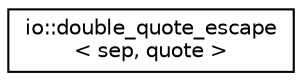 digraph "Graphical Class Hierarchy"
{
  edge [fontname="Helvetica",fontsize="10",labelfontname="Helvetica",labelfontsize="10"];
  node [fontname="Helvetica",fontsize="10",shape=record];
  rankdir="LR";
  Node0 [label="io::double_quote_escape\l\< sep, quote \>",height=0.2,width=0.4,color="black", fillcolor="white", style="filled",URL="$structio_1_1double__quote__escape.html"];
}
